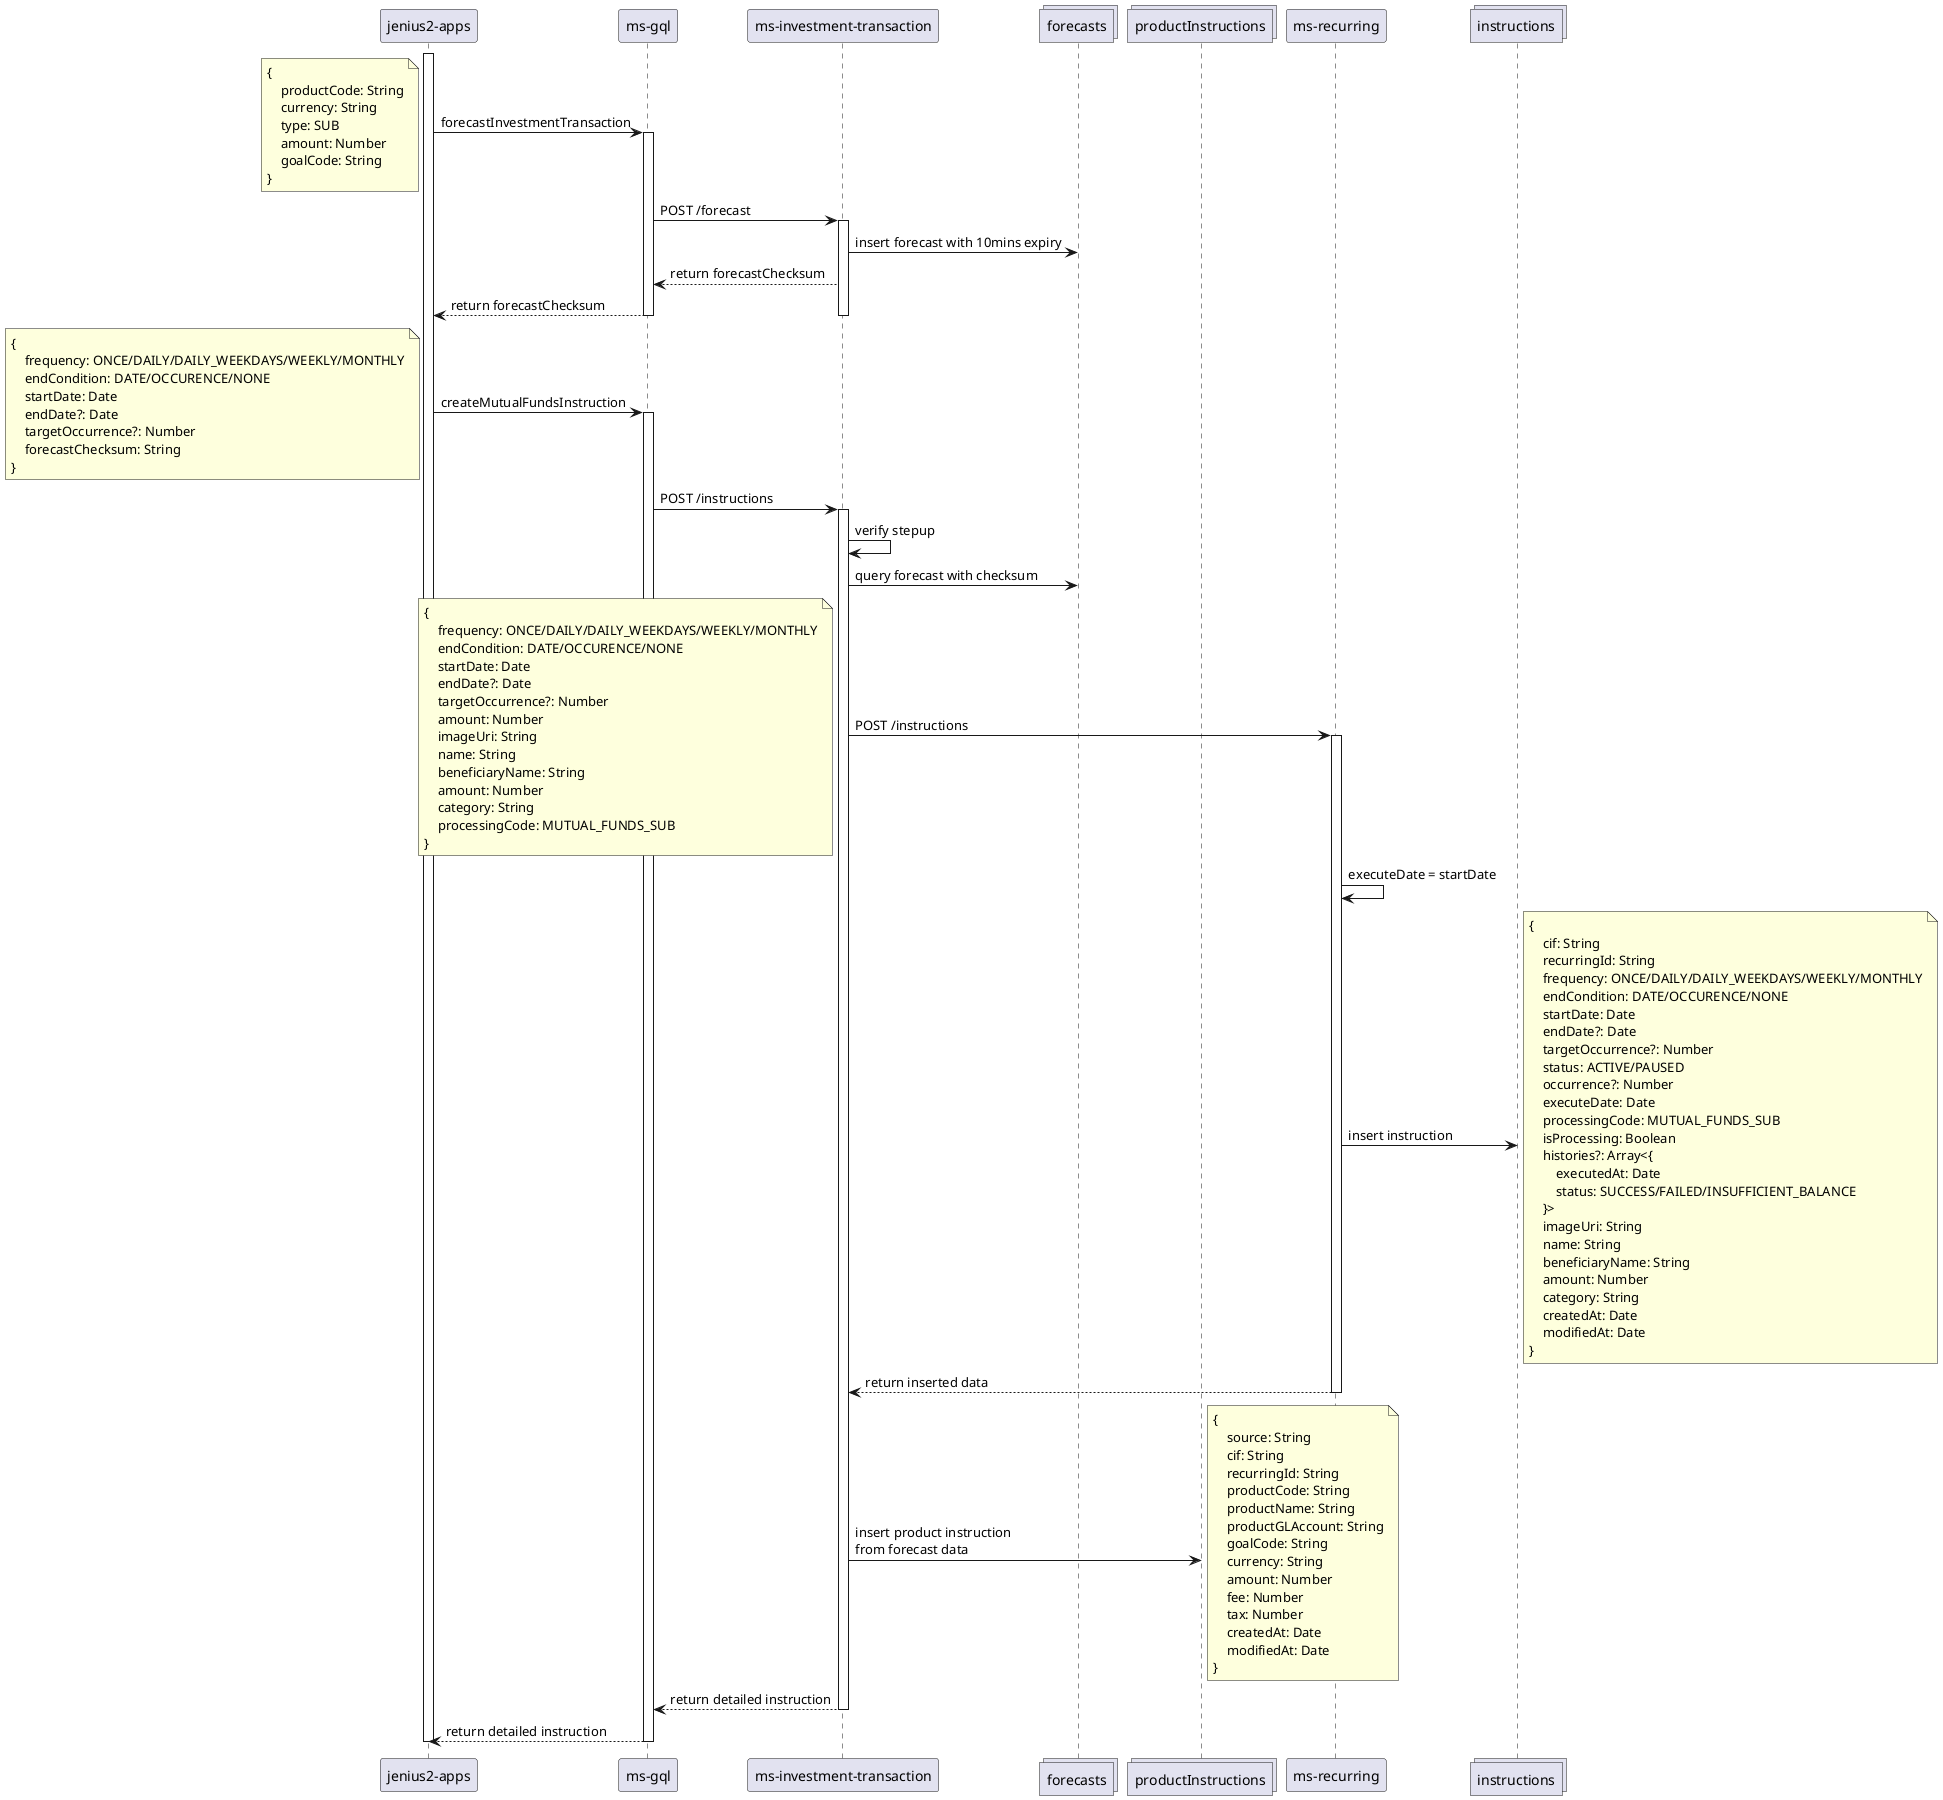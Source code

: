@startuml mutual funds recurring

participant "jenius2-apps" as app
participant "ms-gql" as mg
participant "ms-investment-transaction" as mit
collections "forecasts" as forecasts
collections "productInstructions" as recSubs
participant "ms-recurring" as mr
collections "instructions" as recs

activate app
app -> mg: forecastInvestmentTransaction
note left
{
    productCode: String
    currency: String
    type: SUB
    amount: Number
    goalCode: String
}
end note
activate mg
mg -> mit: POST /forecast
activate mit
mit -> forecasts: insert forecast with 10mins expiry
mit --> mg: return forecastChecksum
mg --> app: return forecastChecksum
deactivate mit
deactivate mg
app -> mg: createMutualFundsInstruction
note left
{ 
    frequency: ONCE/DAILY/DAILY_WEEKDAYS/WEEKLY/MONTHLY
    endCondition: DATE/OCCURENCE/NONE
    startDate: Date
    endDate?: Date
    targetOccurrence?: Number
    forecastChecksum: String
}
end note
activate mg
mg -> mit: POST /instructions
activate mit
mit -> mit: verify stepup
mit -> forecasts: query forecast with checksum
mit -> mr: POST /instructions
note left
{ 
    frequency: ONCE/DAILY/DAILY_WEEKDAYS/WEEKLY/MONTHLY
    endCondition: DATE/OCCURENCE/NONE
    startDate: Date
    endDate?: Date
    targetOccurrence?: Number
    amount: Number
    imageUri: String
    name: String
    beneficiaryName: String
    amount: Number
    category: String
    processingCode: MUTUAL_FUNDS_SUB
}
end note
activate mr
mr -> mr: executeDate = startDate
mr -> recs: insert instruction
note right
{ 
    cif: String
    recurringId: String
    frequency: ONCE/DAILY/DAILY_WEEKDAYS/WEEKLY/MONTHLY
    endCondition: DATE/OCCURENCE/NONE
    startDate: Date
    endDate?: Date
    targetOccurrence?: Number
    status: ACTIVE/PAUSED
    occurrence?: Number
    executeDate: Date
    processingCode: MUTUAL_FUNDS_SUB
    isProcessing: Boolean
    histories?: Array<{
        executedAt: Date
        status: SUCCESS/FAILED/INSUFFICIENT_BALANCE
    }>
    imageUri: String
    name: String
    beneficiaryName: String
    amount: Number
    category: String
    createdAt: Date
    modifiedAt: Date
}
end note
mr --> mit: return inserted data
deactivate mr
mit-> recSubs: insert product instruction\nfrom forecast data
note right
{ 
    source: String
    cif: String
    recurringId: String
    productCode: String
    productName: String
    productGLAccount: String
    goalCode: String
    currency: String
    amount: Number
    fee: Number
    tax: Number
    createdAt: Date
    modifiedAt: Date
}
end note
mit --> mg: return detailed instruction
deactivate mit
mg --> app: return detailed instruction
deactivate mg
deactivate app

@enduml